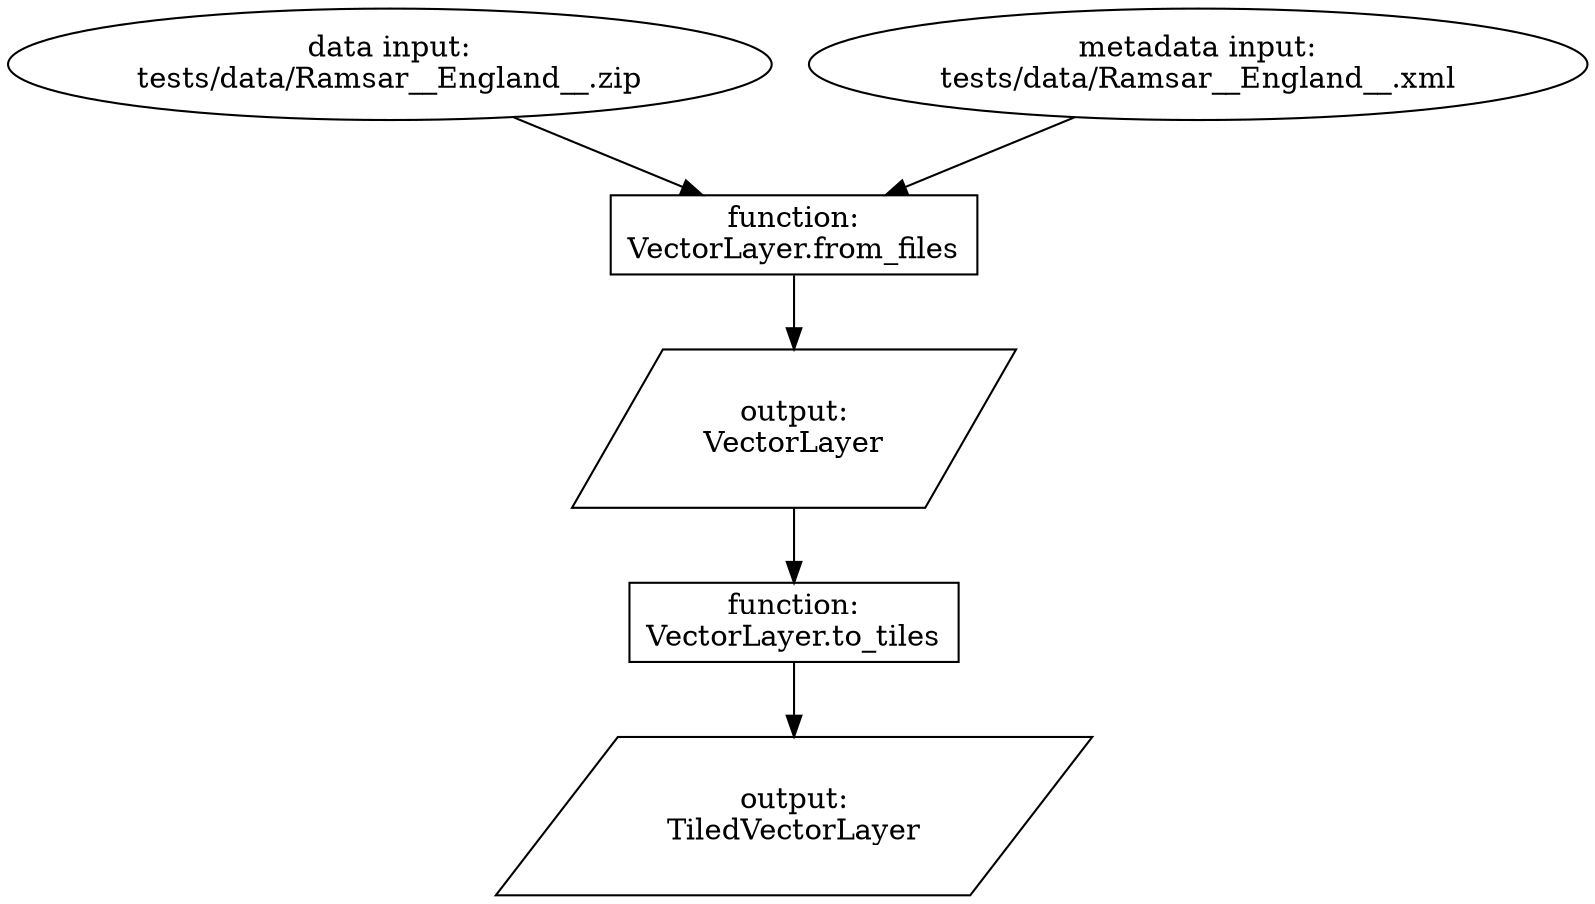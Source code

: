 digraph {
	data_path [label="data input:
tests/data/Ramsar__England__.zip" shape=oval]
	metadata_path [label="metadata input:
tests/data/Ramsar__England__.xml" shape=oval]
	"VectorLayer.from_files" [label="function:
VectorLayer.from_files" shape=box]
	VectorLayer [label="output:
VectorLayer" shape=parallelogram]
	data_path -> "VectorLayer.from_files"
	metadata_path -> "VectorLayer.from_files"
	"VectorLayer.from_files" -> VectorLayer
	"VectorLayer.to_tiles" [label="function:
VectorLayer.to_tiles" shape=box]
	TiledVectorLayer [label="output:
TiledVectorLayer" shape=parallelogram]
	VectorLayer -> "VectorLayer.to_tiles"
	"VectorLayer.to_tiles" -> TiledVectorLayer
}
